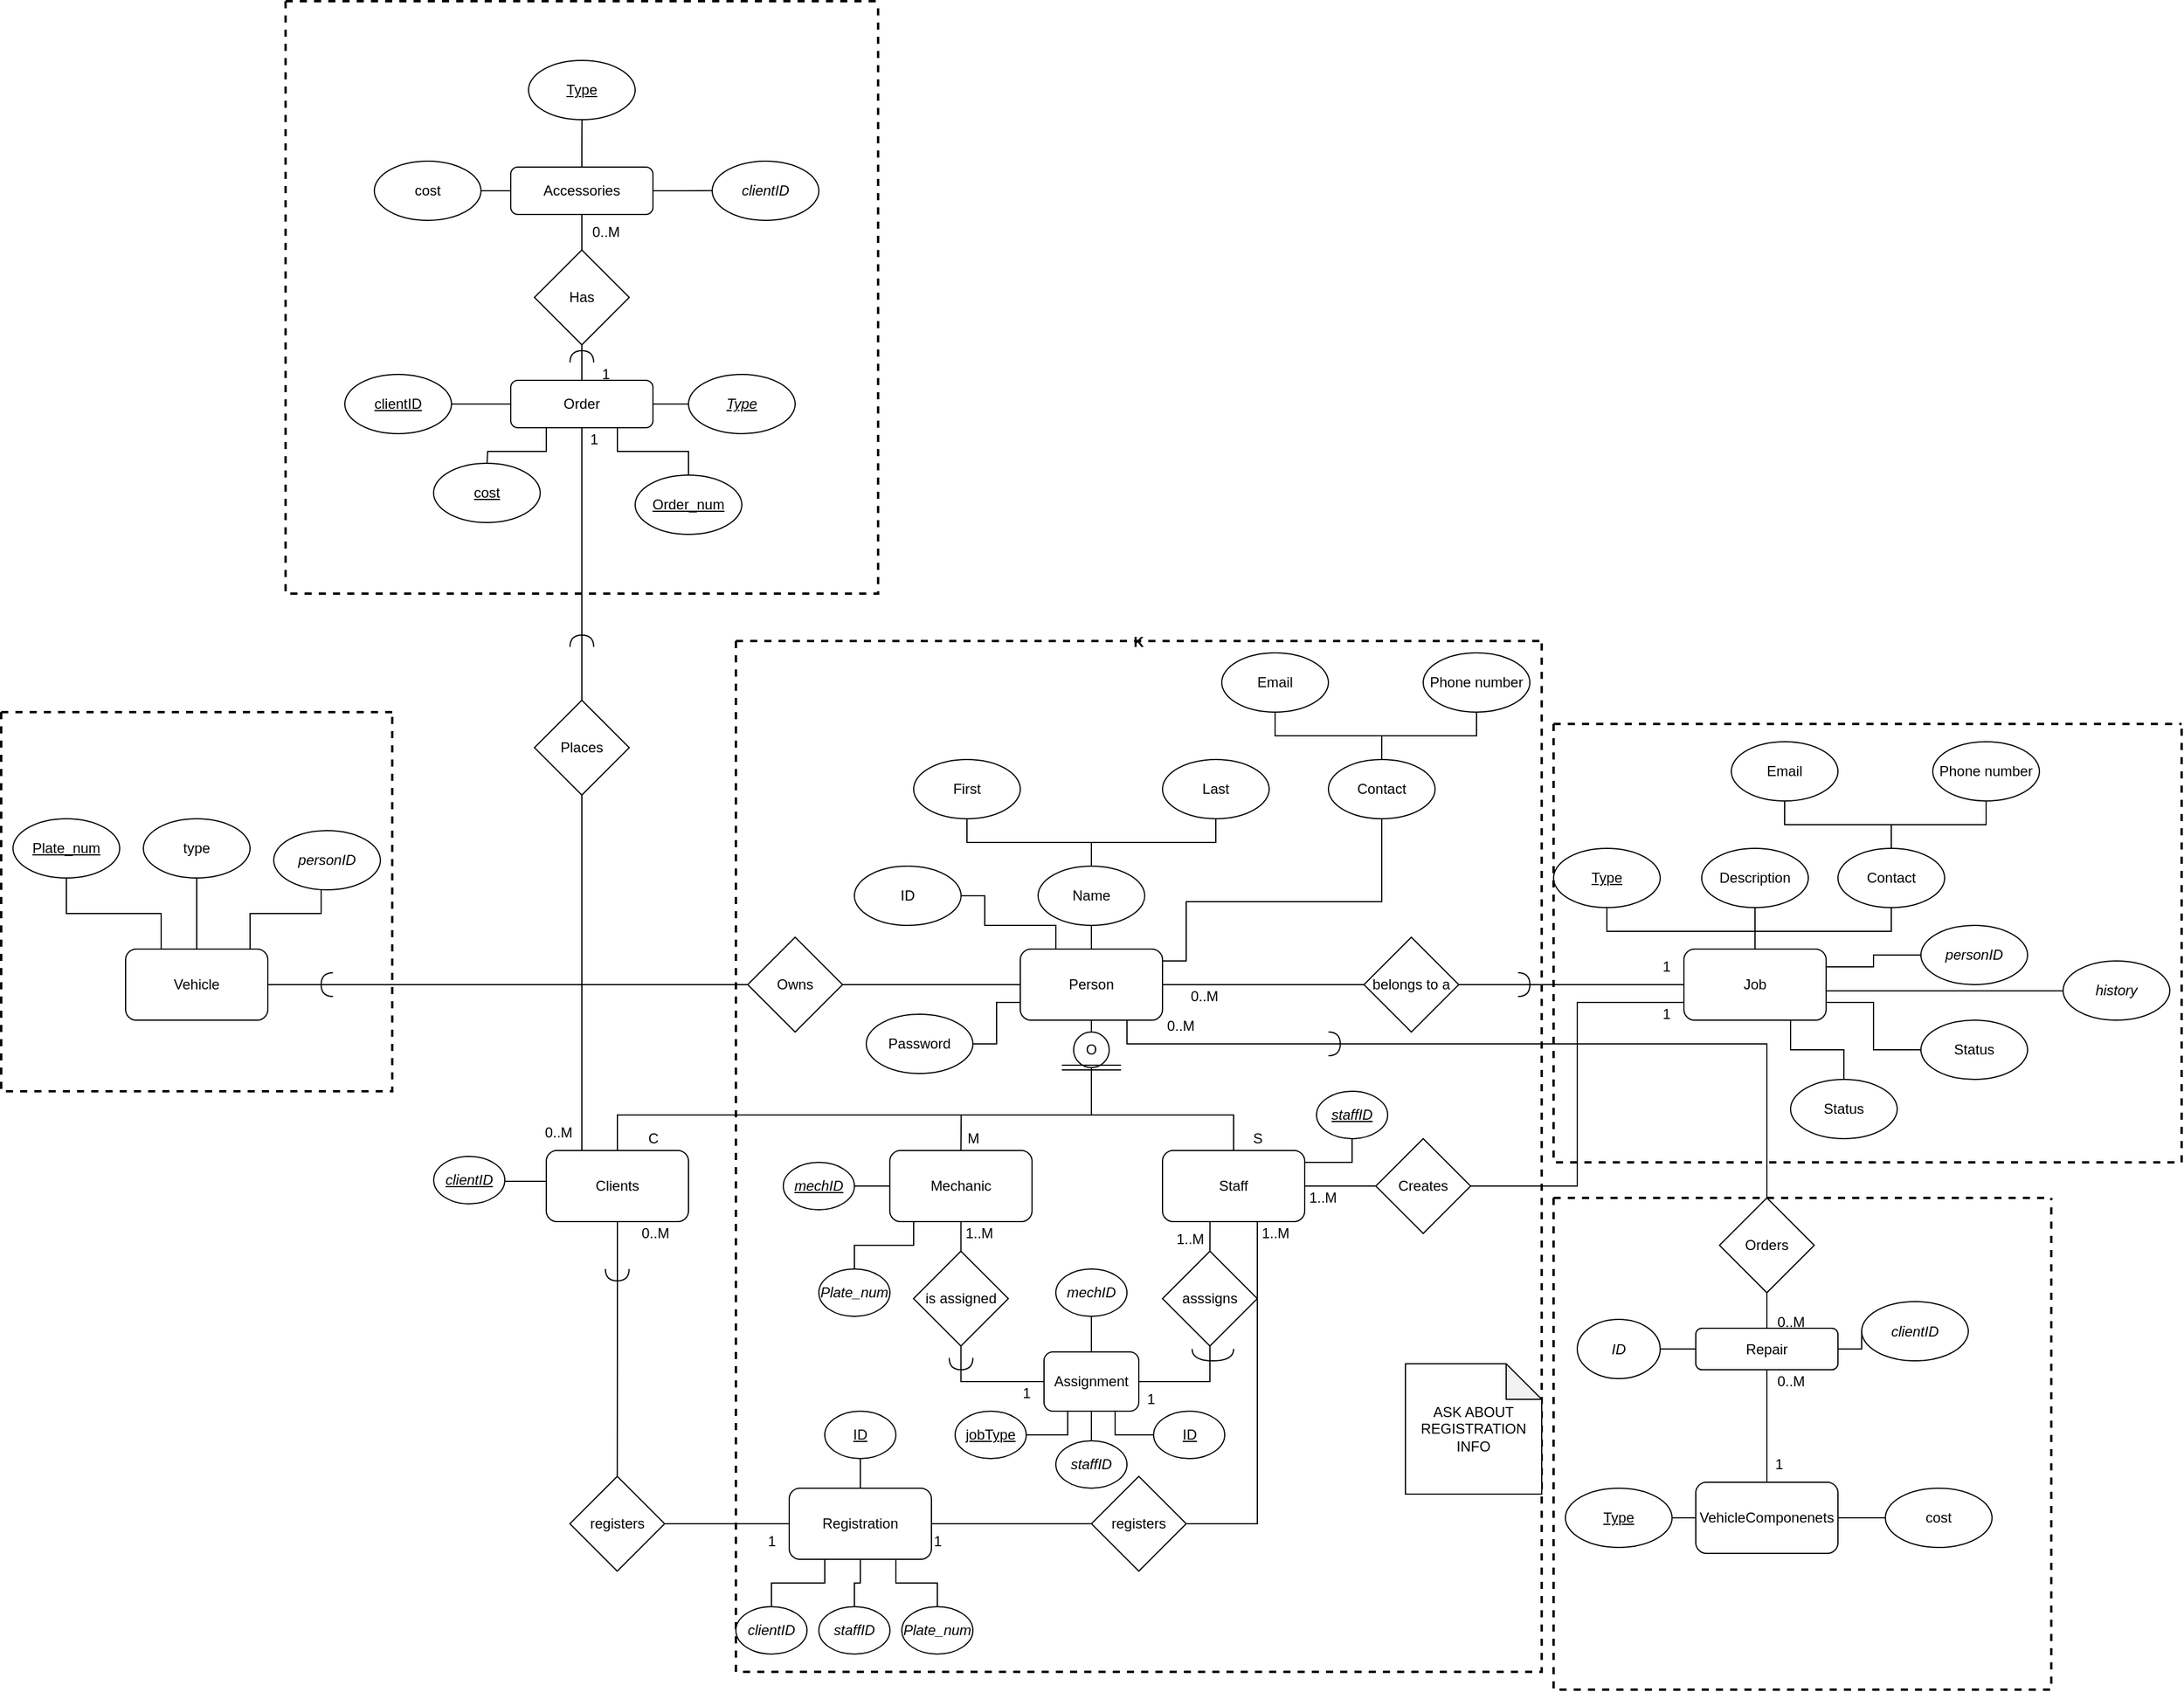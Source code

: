<mxfile version="20.3.0" type="device"><diagram id="F_e96TspQsG-ey3hL_01" name="Page-1"><mxGraphModel dx="1449" dy="1476" grid="1" gridSize="10" guides="1" tooltips="1" connect="1" arrows="1" fold="1" page="1" pageScale="1" pageWidth="850" pageHeight="1100" math="0" shadow="0"><root><mxCell id="0"/><mxCell id="1" parent="0"/><mxCell id="ZbscEv4hop2u1L3HmbiZ-3" style="edgeStyle=orthogonalEdgeStyle;rounded=0;orthogonalLoop=1;jettySize=auto;html=1;entryX=0.5;entryY=1;entryDx=0;entryDy=0;endArrow=none;endFill=0;exitX=0.5;exitY=0;exitDx=0;exitDy=0;" parent="1" source="ZbscEv4hop2u1L3HmbiZ-1" edge="1"><mxGeometry relative="1" as="geometry"><mxPoint x="350" y="190" as="sourcePoint"/><mxPoint x="470" y="-140" as="targetPoint"/><Array as="points"><mxPoint x="70"/><mxPoint x="470"/></Array></mxGeometry></mxCell><mxCell id="ZbscEv4hop2u1L3HmbiZ-6" style="edgeStyle=orthogonalEdgeStyle;rounded=0;orthogonalLoop=1;jettySize=auto;html=1;exitX=0.5;exitY=0;exitDx=0;exitDy=0;entryX=0.5;entryY=1;entryDx=0;entryDy=0;endArrow=none;endFill=0;" parent="1" source="ZbscEv4hop2u1L3HmbiZ-2" target="ZbscEv4hop2u1L3HmbiZ-4" edge="1"><mxGeometry relative="1" as="geometry"/></mxCell><mxCell id="ZbscEv4hop2u1L3HmbiZ-7" style="edgeStyle=orthogonalEdgeStyle;rounded=0;orthogonalLoop=1;jettySize=auto;html=1;exitX=0.5;exitY=0;exitDx=0;exitDy=0;endArrow=none;endFill=0;" parent="1" source="ZbscEv4hop2u1L3HmbiZ-2" target="ZbscEv4hop2u1L3HmbiZ-5" edge="1"><mxGeometry relative="1" as="geometry"/></mxCell><mxCell id="ZbscEv4hop2u1L3HmbiZ-2" value="Name" style="ellipse;whiteSpace=wrap;html=1;" parent="1" vertex="1"><mxGeometry x="425" y="-210" width="90" height="50" as="geometry"/></mxCell><mxCell id="ZbscEv4hop2u1L3HmbiZ-4" value="First" style="ellipse;whiteSpace=wrap;html=1;" parent="1" vertex="1"><mxGeometry x="320" y="-300" width="90" height="50" as="geometry"/></mxCell><mxCell id="ZbscEv4hop2u1L3HmbiZ-5" value="Last" style="ellipse;whiteSpace=wrap;html=1;" parent="1" vertex="1"><mxGeometry x="530" y="-300" width="90" height="50" as="geometry"/></mxCell><mxCell id="ZbscEv4hop2u1L3HmbiZ-18" style="edgeStyle=orthogonalEdgeStyle;rounded=0;orthogonalLoop=1;jettySize=auto;html=1;exitX=1;exitY=0.5;exitDx=0;exitDy=0;entryX=0.5;entryY=1;entryDx=0;entryDy=0;endArrow=none;endFill=0;" parent="1" source="ZbscEv4hop2u1L3HmbiZ-14" edge="1"><mxGeometry relative="1" as="geometry"><mxPoint x="715" y="-250" as="targetPoint"/><Array as="points"><mxPoint x="530" y="-130"/><mxPoint x="550" y="-130"/><mxPoint x="550" y="-180"/><mxPoint x="715" y="-180"/></Array></mxGeometry></mxCell><mxCell id="ZbscEv4hop2u1L3HmbiZ-20" style="edgeStyle=orthogonalEdgeStyle;rounded=0;orthogonalLoop=1;jettySize=auto;html=1;exitX=0.5;exitY=1;exitDx=0;exitDy=0;entryX=0.5;entryY=0;entryDx=0;entryDy=0;endArrow=none;endFill=0;startArrow=none;" parent="1" target="ZbscEv4hop2u1L3HmbiZ-19" edge="1"><mxGeometry relative="1" as="geometry"><mxPoint x="470" y="-10" as="sourcePoint"/><Array as="points"><mxPoint x="470"/><mxPoint x="590"/></Array></mxGeometry></mxCell><mxCell id="ZbscEv4hop2u1L3HmbiZ-24" style="edgeStyle=orthogonalEdgeStyle;rounded=0;orthogonalLoop=1;jettySize=auto;html=1;exitX=0.5;exitY=0;exitDx=0;exitDy=0;entryX=0.5;entryY=1;entryDx=0;entryDy=0;endArrow=none;endFill=0;" parent="1" source="ZbscEv4hop2u1L3HmbiZ-14" target="ZbscEv4hop2u1L3HmbiZ-2" edge="1"><mxGeometry relative="1" as="geometry"/></mxCell><mxCell id="ZbscEv4hop2u1L3HmbiZ-38" style="edgeStyle=orthogonalEdgeStyle;rounded=0;orthogonalLoop=1;jettySize=auto;html=1;exitX=1;exitY=0.5;exitDx=0;exitDy=0;entryX=0;entryY=0.5;entryDx=0;entryDy=0;endArrow=none;endFill=0;" parent="1" source="ZbscEv4hop2u1L3HmbiZ-14" target="ZbscEv4hop2u1L3HmbiZ-27" edge="1"><mxGeometry relative="1" as="geometry"><Array as="points"><mxPoint x="970" y="-110"/></Array></mxGeometry></mxCell><mxCell id="ZbscEv4hop2u1L3HmbiZ-47" style="edgeStyle=orthogonalEdgeStyle;rounded=0;orthogonalLoop=1;jettySize=auto;html=1;exitX=0;exitY=0.75;exitDx=0;exitDy=0;entryX=1;entryY=0.5;entryDx=0;entryDy=0;endArrow=none;endFill=0;" parent="1" source="ZbscEv4hop2u1L3HmbiZ-14" target="ZbscEv4hop2u1L3HmbiZ-10" edge="1"><mxGeometry relative="1" as="geometry"/></mxCell><mxCell id="ZbscEv4hop2u1L3HmbiZ-49" style="edgeStyle=orthogonalEdgeStyle;rounded=0;orthogonalLoop=1;jettySize=auto;html=1;exitX=0;exitY=0.5;exitDx=0;exitDy=0;entryX=1;entryY=0.5;entryDx=0;entryDy=0;endArrow=none;endFill=0;startArrow=none;" parent="1" source="ZbscEv4hop2u1L3HmbiZ-50" target="ZbscEv4hop2u1L3HmbiZ-48" edge="1"><mxGeometry relative="1" as="geometry"/></mxCell><mxCell id="QHJC7_edR95Ay1bDN9dK-2" style="edgeStyle=orthogonalEdgeStyle;rounded=0;orthogonalLoop=1;jettySize=auto;html=1;exitX=0.25;exitY=0;exitDx=0;exitDy=0;entryX=1;entryY=0.5;entryDx=0;entryDy=0;endArrow=none;endFill=0;" edge="1" parent="1" source="ZbscEv4hop2u1L3HmbiZ-14" target="QHJC7_edR95Ay1bDN9dK-1"><mxGeometry relative="1" as="geometry"><Array as="points"><mxPoint x="440" y="-160"/><mxPoint x="380" y="-160"/><mxPoint x="380" y="-185"/></Array></mxGeometry></mxCell><mxCell id="ZbscEv4hop2u1L3HmbiZ-14" value="Person" style="rounded=1;whiteSpace=wrap;html=1;" parent="1" vertex="1"><mxGeometry x="410" y="-140" width="120" height="60" as="geometry"/></mxCell><mxCell id="ZbscEv4hop2u1L3HmbiZ-103" style="edgeStyle=orthogonalEdgeStyle;rounded=0;orthogonalLoop=1;jettySize=auto;html=1;exitX=1;exitY=0.5;exitDx=0;exitDy=0;entryX=0.5;entryY=1;entryDx=0;entryDy=0;endArrow=none;endFill=0;" parent="1" source="ZbscEv4hop2u1L3HmbiZ-19" target="ZbscEv4hop2u1L3HmbiZ-102" edge="1"><mxGeometry relative="1" as="geometry"><Array as="points"><mxPoint x="650" y="40"/><mxPoint x="690" y="40"/></Array></mxGeometry></mxCell><mxCell id="ZbscEv4hop2u1L3HmbiZ-131" style="edgeStyle=orthogonalEdgeStyle;rounded=0;orthogonalLoop=1;jettySize=auto;html=1;exitX=1;exitY=0.5;exitDx=0;exitDy=0;entryX=0;entryY=0.75;entryDx=0;entryDy=0;endArrow=none;endFill=0;startSize=15;endSize=8;startArrow=none;" parent="1" source="ZbscEv4hop2u1L3HmbiZ-148" target="ZbscEv4hop2u1L3HmbiZ-27" edge="1"><mxGeometry relative="1" as="geometry"/></mxCell><mxCell id="ZbscEv4hop2u1L3HmbiZ-161" style="edgeStyle=orthogonalEdgeStyle;rounded=0;orthogonalLoop=1;jettySize=auto;html=1;exitX=0.5;exitY=1;exitDx=0;exitDy=0;entryX=1;entryY=0.5;entryDx=0;entryDy=0;endArrow=none;endFill=0;startSize=15;endSize=8;startArrow=none;" parent="1" source="ZbscEv4hop2u1L3HmbiZ-172" target="ZbscEv4hop2u1L3HmbiZ-160" edge="1"><mxGeometry relative="1" as="geometry"><Array as="points"/></mxGeometry></mxCell><mxCell id="ZbscEv4hop2u1L3HmbiZ-167" style="edgeStyle=orthogonalEdgeStyle;rounded=0;orthogonalLoop=1;jettySize=auto;html=1;exitX=0.5;exitY=1;exitDx=0;exitDy=0;entryX=1;entryY=0.5;entryDx=0;entryDy=0;endArrow=none;endFill=0;startSize=15;endSize=8;" parent="1" source="ZbscEv4hop2u1L3HmbiZ-19" target="ZbscEv4hop2u1L3HmbiZ-98" edge="1"><mxGeometry relative="1" as="geometry"><Array as="points"><mxPoint x="610" y="90"/><mxPoint x="610" y="345"/></Array></mxGeometry></mxCell><mxCell id="ZbscEv4hop2u1L3HmbiZ-19" value="Staff" style="rounded=1;whiteSpace=wrap;html=1;" parent="1" vertex="1"><mxGeometry x="530" y="30" width="120" height="60" as="geometry"/></mxCell><mxCell id="ZbscEv4hop2u1L3HmbiZ-22" value="" style="edgeStyle=orthogonalEdgeStyle;rounded=0;orthogonalLoop=1;jettySize=auto;html=1;exitX=0.5;exitY=1;exitDx=0;exitDy=0;entryX=0.5;entryY=0;entryDx=0;entryDy=0;endArrow=none;endFill=0;" parent="1" source="ZbscEv4hop2u1L3HmbiZ-14" target="ZbscEv4hop2u1L3HmbiZ-21" edge="1"><mxGeometry relative="1" as="geometry"><mxPoint x="470" y="-80" as="sourcePoint"/><mxPoint x="590" as="targetPoint"/><Array as="points"/></mxGeometry></mxCell><mxCell id="ZbscEv4hop2u1L3HmbiZ-29" style="edgeStyle=orthogonalEdgeStyle;rounded=0;orthogonalLoop=1;jettySize=auto;html=1;exitX=0.5;exitY=0;exitDx=0;exitDy=0;entryX=0.5;entryY=1;entryDx=0;entryDy=0;endArrow=none;endFill=0;" parent="1" source="ZbscEv4hop2u1L3HmbiZ-27" target="ZbscEv4hop2u1L3HmbiZ-28" edge="1"><mxGeometry relative="1" as="geometry"><Array as="points"><mxPoint x="1030" y="-155"/><mxPoint x="905" y="-155"/></Array></mxGeometry></mxCell><mxCell id="ZbscEv4hop2u1L3HmbiZ-30" style="edgeStyle=orthogonalEdgeStyle;rounded=0;orthogonalLoop=1;jettySize=auto;html=1;endArrow=none;endFill=0;entryX=0.5;entryY=1;entryDx=0;entryDy=0;" parent="1" target="ZbscEv4hop2u1L3HmbiZ-31" edge="1"><mxGeometry relative="1" as="geometry"><mxPoint x="1140" y="-105" as="targetPoint"/><mxPoint x="1030" y="-155" as="sourcePoint"/><Array as="points"><mxPoint x="1145" y="-155"/></Array></mxGeometry></mxCell><mxCell id="ZbscEv4hop2u1L3HmbiZ-37" style="edgeStyle=orthogonalEdgeStyle;rounded=0;orthogonalLoop=1;jettySize=auto;html=1;exitX=0.5;exitY=0;exitDx=0;exitDy=0;entryX=0.5;entryY=1;entryDx=0;entryDy=0;endArrow=none;endFill=0;" parent="1" source="ZbscEv4hop2u1L3HmbiZ-27" target="ZbscEv4hop2u1L3HmbiZ-36" edge="1"><mxGeometry relative="1" as="geometry"/></mxCell><mxCell id="ZbscEv4hop2u1L3HmbiZ-59" style="edgeStyle=orthogonalEdgeStyle;rounded=0;orthogonalLoop=1;jettySize=auto;html=1;exitX=1;exitY=0.75;exitDx=0;exitDy=0;entryX=0;entryY=0.5;entryDx=0;entryDy=0;endArrow=none;endFill=0;" parent="1" source="ZbscEv4hop2u1L3HmbiZ-27" target="ZbscEv4hop2u1L3HmbiZ-44" edge="1"><mxGeometry relative="1" as="geometry"/></mxCell><mxCell id="ZbscEv4hop2u1L3HmbiZ-61" style="edgeStyle=orthogonalEdgeStyle;rounded=0;orthogonalLoop=1;jettySize=auto;html=1;exitX=1;exitY=0.25;exitDx=0;exitDy=0;entryX=0;entryY=0.5;entryDx=0;entryDy=0;endArrow=none;endFill=0;" parent="1" source="ZbscEv4hop2u1L3HmbiZ-27" target="ZbscEv4hop2u1L3HmbiZ-60" edge="1"><mxGeometry relative="1" as="geometry"/></mxCell><mxCell id="ZbscEv4hop2u1L3HmbiZ-64" style="edgeStyle=orthogonalEdgeStyle;rounded=0;orthogonalLoop=1;jettySize=auto;html=1;exitX=1;exitY=0.5;exitDx=0;exitDy=0;endArrow=none;endFill=0;" parent="1" source="ZbscEv4hop2u1L3HmbiZ-27" edge="1"><mxGeometry relative="1" as="geometry"><mxPoint x="1320" y="-104.793" as="targetPoint"/><Array as="points"><mxPoint x="1090" y="-105"/></Array></mxGeometry></mxCell><mxCell id="ZbscEv4hop2u1L3HmbiZ-186" style="edgeStyle=orthogonalEdgeStyle;rounded=0;orthogonalLoop=1;jettySize=auto;html=1;exitX=0.75;exitY=1;exitDx=0;exitDy=0;entryX=0.5;entryY=0;entryDx=0;entryDy=0;endArrow=none;endFill=0;startSize=15;endSize=8;" parent="1" source="ZbscEv4hop2u1L3HmbiZ-27" target="ZbscEv4hop2u1L3HmbiZ-185" edge="1"><mxGeometry relative="1" as="geometry"/></mxCell><mxCell id="ZbscEv4hop2u1L3HmbiZ-27" value="Job" style="rounded=1;whiteSpace=wrap;html=1;" parent="1" vertex="1"><mxGeometry x="970" y="-140" width="120" height="60" as="geometry"/></mxCell><mxCell id="ZbscEv4hop2u1L3HmbiZ-28" value="&lt;u&gt;Type&lt;/u&gt;" style="ellipse;whiteSpace=wrap;html=1;" parent="1" vertex="1"><mxGeometry x="860" y="-225" width="90" height="50" as="geometry"/></mxCell><mxCell id="ZbscEv4hop2u1L3HmbiZ-34" style="edgeStyle=orthogonalEdgeStyle;rounded=0;orthogonalLoop=1;jettySize=auto;html=1;exitX=0.5;exitY=0;exitDx=0;exitDy=0;entryX=0.5;entryY=1;entryDx=0;entryDy=0;endArrow=none;endFill=0;" parent="1" source="ZbscEv4hop2u1L3HmbiZ-31" target="ZbscEv4hop2u1L3HmbiZ-32" edge="1"><mxGeometry relative="1" as="geometry"/></mxCell><mxCell id="ZbscEv4hop2u1L3HmbiZ-35" style="edgeStyle=orthogonalEdgeStyle;rounded=0;orthogonalLoop=1;jettySize=auto;html=1;exitX=0.5;exitY=0;exitDx=0;exitDy=0;entryX=0.5;entryY=1;entryDx=0;entryDy=0;endArrow=none;endFill=0;" parent="1" source="ZbscEv4hop2u1L3HmbiZ-31" target="ZbscEv4hop2u1L3HmbiZ-33" edge="1"><mxGeometry relative="1" as="geometry"/></mxCell><mxCell id="ZbscEv4hop2u1L3HmbiZ-31" value="Contact" style="ellipse;whiteSpace=wrap;html=1;" parent="1" vertex="1"><mxGeometry x="1100" y="-225" width="90" height="50" as="geometry"/></mxCell><mxCell id="ZbscEv4hop2u1L3HmbiZ-32" value="Email" style="ellipse;whiteSpace=wrap;html=1;" parent="1" vertex="1"><mxGeometry x="1010" y="-315" width="90" height="50" as="geometry"/></mxCell><mxCell id="ZbscEv4hop2u1L3HmbiZ-33" value="Phone number" style="ellipse;whiteSpace=wrap;html=1;" parent="1" vertex="1"><mxGeometry x="1180" y="-315" width="90" height="50" as="geometry"/></mxCell><mxCell id="ZbscEv4hop2u1L3HmbiZ-36" value="Description" style="ellipse;whiteSpace=wrap;html=1;" parent="1" vertex="1"><mxGeometry x="985" y="-225" width="90" height="50" as="geometry"/></mxCell><mxCell id="ZbscEv4hop2u1L3HmbiZ-39" value="belongs to a" style="rhombus;whiteSpace=wrap;html=1;" parent="1" vertex="1"><mxGeometry x="700" y="-150" width="80" height="80" as="geometry"/></mxCell><mxCell id="ZbscEv4hop2u1L3HmbiZ-40" value="" style="shape=requiredInterface;html=1;verticalLabelPosition=bottom;sketch=0;" parent="1" vertex="1"><mxGeometry x="830" y="-120" width="10" height="20" as="geometry"/></mxCell><mxCell id="ZbscEv4hop2u1L3HmbiZ-41" value="0..M" style="text;html=1;align=center;verticalAlign=middle;resizable=0;points=[];autosize=1;strokeColor=none;fillColor=none;" parent="1" vertex="1"><mxGeometry x="540" y="-115" width="50" height="30" as="geometry"/></mxCell><mxCell id="ZbscEv4hop2u1L3HmbiZ-44" value="Status" style="ellipse;whiteSpace=wrap;html=1;" parent="1" vertex="1"><mxGeometry x="1170" y="-80" width="90" height="50" as="geometry"/></mxCell><mxCell id="ZbscEv4hop2u1L3HmbiZ-54" style="edgeStyle=orthogonalEdgeStyle;rounded=0;orthogonalLoop=1;jettySize=auto;html=1;exitX=0.5;exitY=0;exitDx=0;exitDy=0;entryX=0.5;entryY=1;entryDx=0;entryDy=0;endArrow=none;endFill=0;" parent="1" source="ZbscEv4hop2u1L3HmbiZ-48" target="ZbscEv4hop2u1L3HmbiZ-53" edge="1"><mxGeometry relative="1" as="geometry"/></mxCell><mxCell id="ZbscEv4hop2u1L3HmbiZ-55" style="edgeStyle=orthogonalEdgeStyle;rounded=0;orthogonalLoop=1;jettySize=auto;html=1;exitX=0.75;exitY=0;exitDx=0;exitDy=0;endArrow=none;endFill=0;" parent="1" source="ZbscEv4hop2u1L3HmbiZ-48" edge="1"><mxGeometry relative="1" as="geometry"><mxPoint x="-180" y="-200" as="targetPoint"/><Array as="points"><mxPoint x="-240" y="-140"/><mxPoint x="-240" y="-170"/><mxPoint x="-180" y="-170"/></Array></mxGeometry></mxCell><mxCell id="ZbscEv4hop2u1L3HmbiZ-57" style="edgeStyle=orthogonalEdgeStyle;rounded=0;orthogonalLoop=1;jettySize=auto;html=1;exitX=0.25;exitY=0;exitDx=0;exitDy=0;endArrow=none;endFill=0;entryX=0.5;entryY=1;entryDx=0;entryDy=0;" parent="1" source="ZbscEv4hop2u1L3HmbiZ-48" target="ZbscEv4hop2u1L3HmbiZ-58" edge="1"><mxGeometry relative="1" as="geometry"><mxPoint x="-420" y="-190" as="targetPoint"/></mxGeometry></mxCell><mxCell id="ZbscEv4hop2u1L3HmbiZ-48" value="Vehicle" style="rounded=1;whiteSpace=wrap;html=1;" parent="1" vertex="1"><mxGeometry x="-345" y="-140" width="120" height="60" as="geometry"/></mxCell><mxCell id="ZbscEv4hop2u1L3HmbiZ-50" value="Owns" style="rhombus;whiteSpace=wrap;html=1;" parent="1" vertex="1"><mxGeometry x="180" y="-150" width="80" height="80" as="geometry"/></mxCell><mxCell id="ZbscEv4hop2u1L3HmbiZ-51" value="" style="edgeStyle=orthogonalEdgeStyle;rounded=0;orthogonalLoop=1;jettySize=auto;html=1;exitX=0;exitY=0.5;exitDx=0;exitDy=0;entryX=1;entryY=0.5;entryDx=0;entryDy=0;endArrow=none;endFill=0;" parent="1" source="ZbscEv4hop2u1L3HmbiZ-14" target="ZbscEv4hop2u1L3HmbiZ-50" edge="1"><mxGeometry relative="1" as="geometry"><mxPoint x="410" y="-110" as="sourcePoint"/><mxPoint x="80" y="-110" as="targetPoint"/></mxGeometry></mxCell><mxCell id="ZbscEv4hop2u1L3HmbiZ-52" value="" style="shape=requiredInterface;html=1;verticalLabelPosition=bottom;sketch=0;rotation=-180;" parent="1" vertex="1"><mxGeometry x="-180" y="-120" width="10" height="20" as="geometry"/></mxCell><mxCell id="ZbscEv4hop2u1L3HmbiZ-53" value="type" style="ellipse;whiteSpace=wrap;html=1;" parent="1" vertex="1"><mxGeometry x="-330" y="-250" width="90" height="50" as="geometry"/></mxCell><mxCell id="ZbscEv4hop2u1L3HmbiZ-56" value="&lt;i&gt;personID&lt;/i&gt;" style="ellipse;whiteSpace=wrap;html=1;" parent="1" vertex="1"><mxGeometry x="-220" y="-240" width="90" height="50" as="geometry"/></mxCell><mxCell id="ZbscEv4hop2u1L3HmbiZ-58" value="&lt;u&gt;Plate_num&lt;/u&gt;" style="ellipse;whiteSpace=wrap;html=1;" parent="1" vertex="1"><mxGeometry x="-440" y="-250" width="90" height="50" as="geometry"/></mxCell><mxCell id="ZbscEv4hop2u1L3HmbiZ-60" value="&lt;i&gt;personID&lt;/i&gt;" style="ellipse;whiteSpace=wrap;html=1;" parent="1" vertex="1"><mxGeometry x="1170" y="-160" width="90" height="50" as="geometry"/></mxCell><mxCell id="ZbscEv4hop2u1L3HmbiZ-65" value="&lt;i&gt;history&lt;/i&gt;" style="ellipse;whiteSpace=wrap;html=1;" parent="1" vertex="1"><mxGeometry x="1290" y="-130" width="90" height="50" as="geometry"/></mxCell><mxCell id="ZbscEv4hop2u1L3HmbiZ-80" value="" style="shape=requiredInterface;html=1;verticalLabelPosition=bottom;sketch=0;" parent="1" vertex="1"><mxGeometry x="670" y="-70" width="10" height="20" as="geometry"/></mxCell><mxCell id="ZbscEv4hop2u1L3HmbiZ-81" value="0..M" style="text;html=1;align=center;verticalAlign=middle;resizable=0;points=[];autosize=1;strokeColor=none;fillColor=none;" parent="1" vertex="1"><mxGeometry x="520" y="-90" width="50" height="30" as="geometry"/></mxCell><mxCell id="ZbscEv4hop2u1L3HmbiZ-102" value="&lt;u&gt;&lt;i&gt;staffID&lt;/i&gt;&lt;/u&gt;" style="ellipse;whiteSpace=wrap;html=1;" parent="1" vertex="1"><mxGeometry x="660" y="-20" width="60" height="40" as="geometry"/></mxCell><mxCell id="ZbscEv4hop2u1L3HmbiZ-105" style="edgeStyle=orthogonalEdgeStyle;rounded=0;orthogonalLoop=1;jettySize=auto;html=1;exitX=0.5;exitY=0;exitDx=0;exitDy=0;entryX=0.5;entryY=1;entryDx=0;entryDy=0;endArrow=none;endFill=0;" parent="1" source="ZbscEv4hop2u1L3HmbiZ-109" target="ZbscEv4hop2u1L3HmbiZ-107" edge="1"><mxGeometry relative="1" as="geometry"/></mxCell><mxCell id="ZbscEv4hop2u1L3HmbiZ-106" style="edgeStyle=orthogonalEdgeStyle;rounded=0;orthogonalLoop=1;jettySize=auto;html=1;exitX=0.5;exitY=0;exitDx=0;exitDy=0;entryX=0.5;entryY=1;entryDx=0;entryDy=0;endArrow=none;endFill=0;" parent="1" source="ZbscEv4hop2u1L3HmbiZ-109" target="ZbscEv4hop2u1L3HmbiZ-108" edge="1"><mxGeometry relative="1" as="geometry"/></mxCell><mxCell id="ZbscEv4hop2u1L3HmbiZ-107" value="Email" style="ellipse;whiteSpace=wrap;html=1;" parent="1" vertex="1"><mxGeometry x="580" y="-390" width="90" height="50" as="geometry"/></mxCell><mxCell id="ZbscEv4hop2u1L3HmbiZ-108" value="Phone number" style="ellipse;whiteSpace=wrap;html=1;" parent="1" vertex="1"><mxGeometry x="750" y="-390" width="90" height="50" as="geometry"/></mxCell><mxCell id="ZbscEv4hop2u1L3HmbiZ-109" value="Contact" style="ellipse;whiteSpace=wrap;html=1;" parent="1" vertex="1"><mxGeometry x="670" y="-300" width="90" height="50" as="geometry"/></mxCell><mxCell id="ZbscEv4hop2u1L3HmbiZ-121" value="K" style="swimlane;startSize=0;dashed=1;strokeWidth=2;" parent="1" vertex="1"><mxGeometry x="170" y="-400" width="680" height="870" as="geometry"/></mxCell><mxCell id="ZbscEv4hop2u1L3HmbiZ-10" value="Password" style="ellipse;whiteSpace=wrap;html=1;" parent="ZbscEv4hop2u1L3HmbiZ-121" vertex="1"><mxGeometry x="110" y="315" width="90" height="50" as="geometry"/></mxCell><mxCell id="ZbscEv4hop2u1L3HmbiZ-21" value="O" style="ellipse;whiteSpace=wrap;html=1;aspect=fixed;" parent="ZbscEv4hop2u1L3HmbiZ-121" vertex="1"><mxGeometry x="285" y="330" width="30" height="30" as="geometry"/></mxCell><mxCell id="ZbscEv4hop2u1L3HmbiZ-23" value="" style="shape=link;html=1;rounded=0;endArrow=none;endFill=0;" parent="ZbscEv4hop2u1L3HmbiZ-121" edge="1"><mxGeometry width="100" relative="1" as="geometry"><mxPoint x="275" y="360" as="sourcePoint"/><mxPoint x="325" y="360" as="targetPoint"/></mxGeometry></mxCell><mxCell id="ZbscEv4hop2u1L3HmbiZ-133" value="1..M" style="text;html=1;align=center;verticalAlign=middle;resizable=0;points=[];autosize=1;strokeColor=none;fillColor=none;" parent="ZbscEv4hop2u1L3HmbiZ-121" vertex="1"><mxGeometry x="470" y="455" width="50" height="30" as="geometry"/></mxCell><mxCell id="ZbscEv4hop2u1L3HmbiZ-129" style="edgeStyle=orthogonalEdgeStyle;rounded=0;orthogonalLoop=1;jettySize=auto;html=1;exitX=0.75;exitY=1;exitDx=0;exitDy=0;entryX=0.5;entryY=0;entryDx=0;entryDy=0;endArrow=none;endFill=0;startSize=15;endSize=8;" parent="ZbscEv4hop2u1L3HmbiZ-121" source="ZbscEv4hop2u1L3HmbiZ-90" target="ZbscEv4hop2u1L3HmbiZ-128" edge="1"><mxGeometry relative="1" as="geometry"/></mxCell><mxCell id="ZbscEv4hop2u1L3HmbiZ-168" style="edgeStyle=orthogonalEdgeStyle;rounded=0;orthogonalLoop=1;jettySize=auto;html=1;exitX=1;exitY=0.5;exitDx=0;exitDy=0;entryX=0;entryY=0.5;entryDx=0;entryDy=0;endArrow=none;endFill=0;startSize=15;endSize=8;" parent="ZbscEv4hop2u1L3HmbiZ-121" source="ZbscEv4hop2u1L3HmbiZ-90" target="ZbscEv4hop2u1L3HmbiZ-98" edge="1"><mxGeometry relative="1" as="geometry"/></mxCell><mxCell id="QHJC7_edR95Ay1bDN9dK-6" value="" style="edgeStyle=orthogonalEdgeStyle;rounded=0;orthogonalLoop=1;jettySize=auto;html=1;endArrow=none;endFill=0;" edge="1" parent="ZbscEv4hop2u1L3HmbiZ-121" source="ZbscEv4hop2u1L3HmbiZ-90" target="QHJC7_edR95Ay1bDN9dK-5"><mxGeometry relative="1" as="geometry"/></mxCell><mxCell id="ZbscEv4hop2u1L3HmbiZ-90" value="Registration" style="rounded=1;whiteSpace=wrap;html=1;" parent="ZbscEv4hop2u1L3HmbiZ-121" vertex="1"><mxGeometry x="45" y="715" width="120" height="60" as="geometry"/></mxCell><mxCell id="ZbscEv4hop2u1L3HmbiZ-110" value="&lt;i&gt;clientID&lt;/i&gt;" style="ellipse;whiteSpace=wrap;html=1;" parent="ZbscEv4hop2u1L3HmbiZ-121" vertex="1"><mxGeometry y="815" width="60" height="40" as="geometry"/></mxCell><mxCell id="ZbscEv4hop2u1L3HmbiZ-112" style="edgeStyle=orthogonalEdgeStyle;rounded=0;orthogonalLoop=1;jettySize=auto;html=1;exitX=0.25;exitY=1;exitDx=0;exitDy=0;entryX=0.5;entryY=0;entryDx=0;entryDy=0;endArrow=none;endFill=0;" parent="ZbscEv4hop2u1L3HmbiZ-121" source="ZbscEv4hop2u1L3HmbiZ-90" target="ZbscEv4hop2u1L3HmbiZ-110" edge="1"><mxGeometry relative="1" as="geometry"/></mxCell><mxCell id="ZbscEv4hop2u1L3HmbiZ-111" value="&lt;i&gt;staffID&lt;/i&gt;" style="ellipse;whiteSpace=wrap;html=1;" parent="ZbscEv4hop2u1L3HmbiZ-121" vertex="1"><mxGeometry x="70" y="815" width="60" height="40" as="geometry"/></mxCell><mxCell id="ZbscEv4hop2u1L3HmbiZ-113" style="edgeStyle=orthogonalEdgeStyle;rounded=0;orthogonalLoop=1;jettySize=auto;html=1;exitX=0.5;exitY=1;exitDx=0;exitDy=0;entryX=0.5;entryY=0;entryDx=0;entryDy=0;endArrow=none;endFill=0;" parent="ZbscEv4hop2u1L3HmbiZ-121" source="ZbscEv4hop2u1L3HmbiZ-90" target="ZbscEv4hop2u1L3HmbiZ-111" edge="1"><mxGeometry relative="1" as="geometry"/></mxCell><mxCell id="ZbscEv4hop2u1L3HmbiZ-117" value="1" style="text;html=1;align=center;verticalAlign=middle;resizable=0;points=[];autosize=1;strokeColor=none;fillColor=none;" parent="ZbscEv4hop2u1L3HmbiZ-121" vertex="1"><mxGeometry x="155" y="745" width="30" height="30" as="geometry"/></mxCell><mxCell id="ZbscEv4hop2u1L3HmbiZ-128" value="&lt;i&gt;Plate_num&lt;/i&gt;" style="ellipse;whiteSpace=wrap;html=1;" parent="ZbscEv4hop2u1L3HmbiZ-121" vertex="1"><mxGeometry x="140" y="815" width="60" height="40" as="geometry"/></mxCell><mxCell id="ZbscEv4hop2u1L3HmbiZ-153" style="edgeStyle=orthogonalEdgeStyle;rounded=0;orthogonalLoop=1;jettySize=auto;html=1;exitX=0;exitY=0.5;exitDx=0;exitDy=0;entryX=1;entryY=0.5;entryDx=0;entryDy=0;endArrow=none;endFill=0;startSize=15;endSize=8;" parent="ZbscEv4hop2u1L3HmbiZ-121" source="ZbscEv4hop2u1L3HmbiZ-151" target="ZbscEv4hop2u1L3HmbiZ-152" edge="1"><mxGeometry relative="1" as="geometry"/></mxCell><mxCell id="ZbscEv4hop2u1L3HmbiZ-155" style="edgeStyle=orthogonalEdgeStyle;rounded=0;orthogonalLoop=1;jettySize=auto;html=1;exitX=0.5;exitY=1;exitDx=0;exitDy=0;entryX=0.5;entryY=0;entryDx=0;entryDy=0;endArrow=none;endFill=0;startSize=15;endSize=8;" parent="ZbscEv4hop2u1L3HmbiZ-121" source="ZbscEv4hop2u1L3HmbiZ-151" target="ZbscEv4hop2u1L3HmbiZ-154" edge="1"><mxGeometry relative="1" as="geometry"><Array as="points"><mxPoint x="150" y="490"/><mxPoint x="150" y="510"/><mxPoint x="100" y="510"/></Array></mxGeometry></mxCell><mxCell id="ZbscEv4hop2u1L3HmbiZ-171" style="edgeStyle=orthogonalEdgeStyle;rounded=0;orthogonalLoop=1;jettySize=auto;html=1;exitX=0.5;exitY=1;exitDx=0;exitDy=0;entryX=0;entryY=0.5;entryDx=0;entryDy=0;endArrow=none;endFill=0;startSize=15;endSize=8;" parent="ZbscEv4hop2u1L3HmbiZ-121" source="ZbscEv4hop2u1L3HmbiZ-151" target="ZbscEv4hop2u1L3HmbiZ-160" edge="1"><mxGeometry relative="1" as="geometry"/></mxCell><mxCell id="ZbscEv4hop2u1L3HmbiZ-151" value="Mechanic" style="rounded=1;whiteSpace=wrap;html=1;" parent="ZbscEv4hop2u1L3HmbiZ-121" vertex="1"><mxGeometry x="129.88" y="430" width="120" height="60" as="geometry"/></mxCell><mxCell id="ZbscEv4hop2u1L3HmbiZ-98" value="registers" style="rhombus;whiteSpace=wrap;html=1;" parent="ZbscEv4hop2u1L3HmbiZ-121" vertex="1"><mxGeometry x="300" y="705" width="80" height="80" as="geometry"/></mxCell><mxCell id="ZbscEv4hop2u1L3HmbiZ-152" value="&lt;u&gt;&lt;i&gt;mechID&lt;/i&gt;&lt;/u&gt;" style="ellipse;whiteSpace=wrap;html=1;" parent="ZbscEv4hop2u1L3HmbiZ-121" vertex="1"><mxGeometry x="40" y="440" width="60" height="40" as="geometry"/></mxCell><mxCell id="ZbscEv4hop2u1L3HmbiZ-154" value="&lt;i&gt;Plate_num&lt;/i&gt;" style="ellipse;whiteSpace=wrap;html=1;" parent="ZbscEv4hop2u1L3HmbiZ-121" vertex="1"><mxGeometry x="70" y="530" width="60" height="40" as="geometry"/></mxCell><mxCell id="ZbscEv4hop2u1L3HmbiZ-119" value="1" style="text;html=1;align=center;verticalAlign=middle;resizable=0;points=[];autosize=1;strokeColor=none;fillColor=none;" parent="ZbscEv4hop2u1L3HmbiZ-121" vertex="1"><mxGeometry x="15" y="745" width="30" height="30" as="geometry"/></mxCell><mxCell id="ZbscEv4hop2u1L3HmbiZ-120" value="ASK ABOUT REGISTRATION INFO" style="shape=note;whiteSpace=wrap;html=1;backgroundOutline=1;darkOpacity=0.05;" parent="ZbscEv4hop2u1L3HmbiZ-121" vertex="1"><mxGeometry x="565" y="610" width="115" height="110" as="geometry"/></mxCell><mxCell id="ZbscEv4hop2u1L3HmbiZ-164" style="edgeStyle=orthogonalEdgeStyle;rounded=0;orthogonalLoop=1;jettySize=auto;html=1;exitX=0.5;exitY=0;exitDx=0;exitDy=0;entryX=0.5;entryY=1;entryDx=0;entryDy=0;endArrow=none;endFill=0;startSize=15;endSize=8;" parent="ZbscEv4hop2u1L3HmbiZ-121" source="ZbscEv4hop2u1L3HmbiZ-160" target="ZbscEv4hop2u1L3HmbiZ-163" edge="1"><mxGeometry relative="1" as="geometry"/></mxCell><mxCell id="ZbscEv4hop2u1L3HmbiZ-166" style="edgeStyle=orthogonalEdgeStyle;rounded=0;orthogonalLoop=1;jettySize=auto;html=1;exitX=0.5;exitY=1;exitDx=0;exitDy=0;entryX=0.5;entryY=0;entryDx=0;entryDy=0;endArrow=none;endFill=0;startSize=15;endSize=8;" parent="ZbscEv4hop2u1L3HmbiZ-121" source="ZbscEv4hop2u1L3HmbiZ-160" target="ZbscEv4hop2u1L3HmbiZ-165" edge="1"><mxGeometry relative="1" as="geometry"/></mxCell><mxCell id="ZbscEv4hop2u1L3HmbiZ-170" style="edgeStyle=orthogonalEdgeStyle;rounded=0;orthogonalLoop=1;jettySize=auto;html=1;exitX=0.25;exitY=1;exitDx=0;exitDy=0;endArrow=none;endFill=0;startSize=15;endSize=8;" parent="ZbscEv4hop2u1L3HmbiZ-121" source="ZbscEv4hop2u1L3HmbiZ-160" target="ZbscEv4hop2u1L3HmbiZ-169" edge="1"><mxGeometry relative="1" as="geometry"/></mxCell><mxCell id="QHJC7_edR95Ay1bDN9dK-4" style="edgeStyle=orthogonalEdgeStyle;rounded=0;orthogonalLoop=1;jettySize=auto;html=1;exitX=0.75;exitY=1;exitDx=0;exitDy=0;entryX=0;entryY=0.5;entryDx=0;entryDy=0;endArrow=none;endFill=0;" edge="1" parent="ZbscEv4hop2u1L3HmbiZ-121" source="ZbscEv4hop2u1L3HmbiZ-160" target="QHJC7_edR95Ay1bDN9dK-3"><mxGeometry relative="1" as="geometry"><Array as="points"><mxPoint x="320" y="670"/></Array></mxGeometry></mxCell><mxCell id="ZbscEv4hop2u1L3HmbiZ-160" value="Assignment" style="rounded=1;whiteSpace=wrap;html=1;" parent="ZbscEv4hop2u1L3HmbiZ-121" vertex="1"><mxGeometry x="260" y="600" width="80" height="50" as="geometry"/></mxCell><mxCell id="ZbscEv4hop2u1L3HmbiZ-116" value="1..M" style="text;html=1;align=center;verticalAlign=middle;resizable=0;points=[];autosize=1;strokeColor=none;fillColor=none;" parent="ZbscEv4hop2u1L3HmbiZ-121" vertex="1"><mxGeometry x="430" y="485" width="50" height="30" as="geometry"/></mxCell><mxCell id="ZbscEv4hop2u1L3HmbiZ-163" value="&lt;i&gt;mechID&lt;/i&gt;" style="ellipse;whiteSpace=wrap;html=1;" parent="ZbscEv4hop2u1L3HmbiZ-121" vertex="1"><mxGeometry x="270" y="530" width="60" height="40" as="geometry"/></mxCell><mxCell id="ZbscEv4hop2u1L3HmbiZ-165" value="&lt;i&gt;staffID&lt;/i&gt;" style="ellipse;whiteSpace=wrap;html=1;" parent="ZbscEv4hop2u1L3HmbiZ-121" vertex="1"><mxGeometry x="270" y="675" width="60" height="40" as="geometry"/></mxCell><mxCell id="ZbscEv4hop2u1L3HmbiZ-169" value="&lt;u&gt;jobType&lt;/u&gt;" style="ellipse;whiteSpace=wrap;html=1;" parent="ZbscEv4hop2u1L3HmbiZ-121" vertex="1"><mxGeometry x="185" y="650" width="60" height="40" as="geometry"/></mxCell><mxCell id="ZbscEv4hop2u1L3HmbiZ-175" value="is assigned" style="rhombus;whiteSpace=wrap;html=1;" parent="ZbscEv4hop2u1L3HmbiZ-121" vertex="1"><mxGeometry x="149.88" y="515" width="80" height="80" as="geometry"/></mxCell><mxCell id="ZbscEv4hop2u1L3HmbiZ-178" value="1" style="text;html=1;align=center;verticalAlign=middle;resizable=0;points=[];autosize=1;strokeColor=none;fillColor=none;" parent="ZbscEv4hop2u1L3HmbiZ-121" vertex="1"><mxGeometry x="230" y="620" width="30" height="30" as="geometry"/></mxCell><mxCell id="ZbscEv4hop2u1L3HmbiZ-179" value="1..M" style="text;html=1;align=center;verticalAlign=middle;resizable=0;points=[];autosize=1;strokeColor=none;fillColor=none;" parent="ZbscEv4hop2u1L3HmbiZ-121" vertex="1"><mxGeometry x="180" y="485" width="50" height="30" as="geometry"/></mxCell><mxCell id="ZbscEv4hop2u1L3HmbiZ-180" value="" style="shape=requiredInterface;html=1;verticalLabelPosition=bottom;sketch=0;rotation=90;" parent="ZbscEv4hop2u1L3HmbiZ-121" vertex="1"><mxGeometry x="185" y="600" width="10" height="20" as="geometry"/></mxCell><mxCell id="ZbscEv4hop2u1L3HmbiZ-184" value="" style="shape=requiredInterface;html=1;verticalLabelPosition=bottom;sketch=0;rotation=90;" parent="ZbscEv4hop2u1L3HmbiZ-121" vertex="1"><mxGeometry x="397.5" y="585" width="10" height="35" as="geometry"/></mxCell><mxCell id="ZbscEv4hop2u1L3HmbiZ-177" value="1..M" style="text;html=1;align=center;verticalAlign=middle;resizable=0;points=[];autosize=1;strokeColor=none;fillColor=none;" parent="ZbscEv4hop2u1L3HmbiZ-121" vertex="1"><mxGeometry x="357.5" y="490" width="50" height="30" as="geometry"/></mxCell><mxCell id="QHJC7_edR95Ay1bDN9dK-1" value="ID" style="ellipse;whiteSpace=wrap;html=1;" vertex="1" parent="ZbscEv4hop2u1L3HmbiZ-121"><mxGeometry x="100" y="190" width="90" height="50" as="geometry"/></mxCell><mxCell id="QHJC7_edR95Ay1bDN9dK-3" value="&lt;u style=&quot;&quot;&gt;ID&lt;/u&gt;" style="ellipse;whiteSpace=wrap;html=1;" vertex="1" parent="ZbscEv4hop2u1L3HmbiZ-121"><mxGeometry x="352.5" y="650" width="60" height="40" as="geometry"/></mxCell><mxCell id="QHJC7_edR95Ay1bDN9dK-5" value="&lt;u&gt;ID&lt;/u&gt;" style="ellipse;whiteSpace=wrap;html=1;" vertex="1" parent="ZbscEv4hop2u1L3HmbiZ-121"><mxGeometry x="75" y="650" width="60" height="40" as="geometry"/></mxCell><mxCell id="ZbscEv4hop2u1L3HmbiZ-114" value="S" style="text;html=1;align=center;verticalAlign=middle;resizable=0;points=[];autosize=1;strokeColor=none;fillColor=none;" parent="1" vertex="1"><mxGeometry x="595" y="5" width="30" height="30" as="geometry"/></mxCell><mxCell id="ZbscEv4hop2u1L3HmbiZ-122" value="" style="swimlane;startSize=0;dashed=1;strokeWidth=2;" parent="1" vertex="1"><mxGeometry x="-450" y="-340" width="330" height="320" as="geometry"/></mxCell><mxCell id="ZbscEv4hop2u1L3HmbiZ-123" value="" style="swimlane;startSize=0;dashed=1;strokeWidth=2;" parent="1" vertex="1"><mxGeometry x="860" y="-330" width="530" height="370" as="geometry"/></mxCell><mxCell id="ZbscEv4hop2u1L3HmbiZ-42" value="1" style="text;html=1;align=center;verticalAlign=middle;resizable=0;points=[];autosize=1;strokeColor=none;fillColor=none;" parent="ZbscEv4hop2u1L3HmbiZ-123" vertex="1"><mxGeometry x="80" y="190" width="30" height="30" as="geometry"/></mxCell><mxCell id="ZbscEv4hop2u1L3HmbiZ-132" value="1" style="text;html=1;align=center;verticalAlign=middle;resizable=0;points=[];autosize=1;strokeColor=none;fillColor=none;" parent="ZbscEv4hop2u1L3HmbiZ-123" vertex="1"><mxGeometry x="80" y="230" width="30" height="30" as="geometry"/></mxCell><mxCell id="ZbscEv4hop2u1L3HmbiZ-185" value="Status" style="ellipse;whiteSpace=wrap;html=1;" parent="ZbscEv4hop2u1L3HmbiZ-123" vertex="1"><mxGeometry x="200" y="300" width="90" height="50" as="geometry"/></mxCell><mxCell id="ZbscEv4hop2u1L3HmbiZ-124" value="" style="swimlane;startSize=0;dashed=1;strokeWidth=2;" parent="1" vertex="1"><mxGeometry x="860" y="70" width="420" height="415" as="geometry"/></mxCell><mxCell id="ZbscEv4hop2u1L3HmbiZ-144" style="edgeStyle=orthogonalEdgeStyle;rounded=0;orthogonalLoop=1;jettySize=auto;html=1;exitX=0;exitY=0.5;exitDx=0;exitDy=0;entryX=1;entryY=0.5;entryDx=0;entryDy=0;endArrow=none;endFill=0;startSize=15;endSize=8;" parent="ZbscEv4hop2u1L3HmbiZ-124" source="ZbscEv4hop2u1L3HmbiZ-66" target="ZbscEv4hop2u1L3HmbiZ-67" edge="1"><mxGeometry relative="1" as="geometry"/></mxCell><mxCell id="ZbscEv4hop2u1L3HmbiZ-66" value="VehicleComponenets" style="rounded=1;whiteSpace=wrap;html=1;" parent="ZbscEv4hop2u1L3HmbiZ-124" vertex="1"><mxGeometry x="120" y="240" width="120" height="60" as="geometry"/></mxCell><mxCell id="ZbscEv4hop2u1L3HmbiZ-67" value="&lt;u&gt;Type&lt;/u&gt;" style="ellipse;whiteSpace=wrap;html=1;" parent="ZbscEv4hop2u1L3HmbiZ-124" vertex="1"><mxGeometry x="10" y="245" width="90" height="50" as="geometry"/></mxCell><mxCell id="ZbscEv4hop2u1L3HmbiZ-70" value="cost" style="ellipse;whiteSpace=wrap;html=1;" parent="ZbscEv4hop2u1L3HmbiZ-124" vertex="1"><mxGeometry x="280" y="245" width="90" height="50" as="geometry"/></mxCell><mxCell id="ZbscEv4hop2u1L3HmbiZ-143" value="" style="edgeStyle=orthogonalEdgeStyle;rounded=0;orthogonalLoop=1;jettySize=auto;html=1;exitX=1;exitY=0.5;exitDx=0;exitDy=0;endArrow=none;endFill=0;" parent="ZbscEv4hop2u1L3HmbiZ-124" source="ZbscEv4hop2u1L3HmbiZ-66" target="ZbscEv4hop2u1L3HmbiZ-70" edge="1"><mxGeometry relative="1" as="geometry"><mxPoint x="335" y="269.862" as="targetPoint"/><mxPoint x="245" y="270" as="sourcePoint"/></mxGeometry></mxCell><mxCell id="ZbscEv4hop2u1L3HmbiZ-83" value="0..M" style="text;html=1;align=center;verticalAlign=middle;resizable=0;points=[];autosize=1;strokeColor=none;fillColor=none;" parent="ZbscEv4hop2u1L3HmbiZ-124" vertex="1"><mxGeometry x="175" y="90" width="50" height="30" as="geometry"/></mxCell><mxCell id="ZbscEv4hop2u1L3HmbiZ-146" value="0..M" style="text;html=1;align=center;verticalAlign=middle;resizable=0;points=[];autosize=1;strokeColor=none;fillColor=none;" parent="ZbscEv4hop2u1L3HmbiZ-124" vertex="1"><mxGeometry x="175" y="140" width="50" height="30" as="geometry"/></mxCell><mxCell id="ZbscEv4hop2u1L3HmbiZ-134" value="Repair" style="rounded=1;whiteSpace=wrap;html=1;" parent="ZbscEv4hop2u1L3HmbiZ-124" vertex="1"><mxGeometry x="120" y="110" width="120" height="35" as="geometry"/></mxCell><mxCell id="ZbscEv4hop2u1L3HmbiZ-145" style="edgeStyle=orthogonalEdgeStyle;rounded=0;orthogonalLoop=1;jettySize=auto;html=1;exitX=0.5;exitY=1;exitDx=0;exitDy=0;entryX=0.5;entryY=0;entryDx=0;entryDy=0;endArrow=none;endFill=0;startSize=15;endSize=8;" parent="ZbscEv4hop2u1L3HmbiZ-124" source="ZbscEv4hop2u1L3HmbiZ-134" target="ZbscEv4hop2u1L3HmbiZ-66" edge="1"><mxGeometry relative="1" as="geometry"/></mxCell><mxCell id="ZbscEv4hop2u1L3HmbiZ-147" value="1" style="text;html=1;align=center;verticalAlign=middle;resizable=0;points=[];autosize=1;strokeColor=none;fillColor=none;" parent="ZbscEv4hop2u1L3HmbiZ-124" vertex="1"><mxGeometry x="175" y="210" width="30" height="30" as="geometry"/></mxCell><mxCell id="QHJC7_edR95Ay1bDN9dK-9" value="" style="edgeStyle=orthogonalEdgeStyle;rounded=0;orthogonalLoop=1;jettySize=auto;html=1;endArrow=none;endFill=0;" edge="1" parent="ZbscEv4hop2u1L3HmbiZ-124" source="QHJC7_edR95Ay1bDN9dK-8" target="ZbscEv4hop2u1L3HmbiZ-134"><mxGeometry relative="1" as="geometry"/></mxCell><mxCell id="QHJC7_edR95Ay1bDN9dK-8" value="&lt;i&gt;ID&lt;/i&gt;" style="ellipse;whiteSpace=wrap;html=1;" vertex="1" parent="ZbscEv4hop2u1L3HmbiZ-124"><mxGeometry x="20" y="102.5" width="70" height="50" as="geometry"/></mxCell><mxCell id="ZbscEv4hop2u1L3HmbiZ-139" style="edgeStyle=orthogonalEdgeStyle;rounded=0;orthogonalLoop=1;jettySize=auto;html=1;exitX=1;exitY=0.5;exitDx=0;exitDy=0;entryX=0;entryY=0.5;entryDx=0;entryDy=0;endArrow=none;endFill=0;startSize=15;endSize=8;" parent="1" source="ZbscEv4hop2u1L3HmbiZ-134" target="ZbscEv4hop2u1L3HmbiZ-137" edge="1"><mxGeometry relative="1" as="geometry"/></mxCell><mxCell id="ZbscEv4hop2u1L3HmbiZ-137" value="&lt;i&gt;clientID&lt;/i&gt;" style="ellipse;whiteSpace=wrap;html=1;" parent="1" vertex="1"><mxGeometry x="1120" y="157.5" width="90" height="50" as="geometry"/></mxCell><mxCell id="ZbscEv4hop2u1L3HmbiZ-142" style="edgeStyle=orthogonalEdgeStyle;rounded=0;orthogonalLoop=1;jettySize=auto;html=1;exitX=0.5;exitY=1;exitDx=0;exitDy=0;entryX=0.5;entryY=0;entryDx=0;entryDy=0;endArrow=none;endFill=0;startSize=15;endSize=8;" parent="1" source="ZbscEv4hop2u1L3HmbiZ-140" target="ZbscEv4hop2u1L3HmbiZ-134" edge="1"><mxGeometry relative="1" as="geometry"/></mxCell><mxCell id="ZbscEv4hop2u1L3HmbiZ-140" value="Orders" style="rhombus;whiteSpace=wrap;html=1;" parent="1" vertex="1"><mxGeometry x="1000" y="70" width="80" height="80" as="geometry"/></mxCell><mxCell id="ZbscEv4hop2u1L3HmbiZ-141" value="" style="edgeStyle=orthogonalEdgeStyle;rounded=0;orthogonalLoop=1;jettySize=auto;html=1;exitX=0.75;exitY=1;exitDx=0;exitDy=0;endArrow=none;endFill=0;startSize=15;endSize=8;entryX=0.5;entryY=0;entryDx=0;entryDy=0;" parent="1" source="ZbscEv4hop2u1L3HmbiZ-14" target="ZbscEv4hop2u1L3HmbiZ-140" edge="1"><mxGeometry relative="1" as="geometry"><mxPoint x="1045" y="165.0" as="targetPoint"/><mxPoint x="500" y="-80" as="sourcePoint"/><Array as="points"><mxPoint x="500" y="-60"/><mxPoint x="1040" y="-60"/></Array></mxGeometry></mxCell><mxCell id="ZbscEv4hop2u1L3HmbiZ-148" value="Creates" style="rhombus;whiteSpace=wrap;html=1;" parent="1" vertex="1"><mxGeometry x="710" y="20" width="80" height="80" as="geometry"/></mxCell><mxCell id="ZbscEv4hop2u1L3HmbiZ-150" value="" style="edgeStyle=orthogonalEdgeStyle;rounded=0;orthogonalLoop=1;jettySize=auto;html=1;exitX=1;exitY=0.5;exitDx=0;exitDy=0;entryX=0;entryY=0.5;entryDx=0;entryDy=0;endArrow=none;endFill=0;startSize=15;endSize=8;" parent="1" source="ZbscEv4hop2u1L3HmbiZ-19" target="ZbscEv4hop2u1L3HmbiZ-148" edge="1"><mxGeometry relative="1" as="geometry"><mxPoint x="650" y="60" as="sourcePoint"/><mxPoint x="970" y="-95" as="targetPoint"/><Array as="points"/></mxGeometry></mxCell><mxCell id="ZbscEv4hop2u1L3HmbiZ-158" style="edgeStyle=orthogonalEdgeStyle;rounded=0;orthogonalLoop=1;jettySize=auto;html=1;exitX=0.5;exitY=1;exitDx=0;exitDy=0;entryX=0.5;entryY=0;entryDx=0;entryDy=0;endArrow=none;endFill=0;startSize=15;endSize=8;" parent="1" source="ZbscEv4hop2u1L3HmbiZ-1" target="ZbscEv4hop2u1L3HmbiZ-99" edge="1"><mxGeometry relative="1" as="geometry"/></mxCell><mxCell id="ZbscEv4hop2u1L3HmbiZ-209" style="edgeStyle=orthogonalEdgeStyle;rounded=0;orthogonalLoop=1;jettySize=auto;html=1;exitX=0.25;exitY=0;exitDx=0;exitDy=0;entryX=0.5;entryY=1;entryDx=0;entryDy=0;endArrow=none;endFill=0;startSize=15;endSize=8;" parent="1" source="ZbscEv4hop2u1L3HmbiZ-1" target="ZbscEv4hop2u1L3HmbiZ-206" edge="1"><mxGeometry relative="1" as="geometry"/></mxCell><mxCell id="ZbscEv4hop2u1L3HmbiZ-1" value="Clients" style="rounded=1;whiteSpace=wrap;html=1;" parent="1" vertex="1"><mxGeometry x="10.0" y="30" width="120" height="60" as="geometry"/></mxCell><mxCell id="ZbscEv4hop2u1L3HmbiZ-26" style="edgeStyle=orthogonalEdgeStyle;rounded=0;orthogonalLoop=1;jettySize=auto;html=1;endArrow=none;endFill=0;" parent="1" target="ZbscEv4hop2u1L3HmbiZ-25" edge="1"><mxGeometry relative="1" as="geometry"><mxPoint x="10" y="56" as="sourcePoint"/><mxPoint x="-50" y="10" as="targetPoint"/><Array as="points"><mxPoint x="-50" y="56"/></Array></mxGeometry></mxCell><mxCell id="ZbscEv4hop2u1L3HmbiZ-99" value="registers" style="rhombus;whiteSpace=wrap;html=1;" parent="1" vertex="1"><mxGeometry x="29.88" y="305" width="80" height="80" as="geometry"/></mxCell><mxCell id="ZbscEv4hop2u1L3HmbiZ-100" value="" style="shape=requiredInterface;html=1;verticalLabelPosition=bottom;sketch=0;rotation=90;" parent="1" vertex="1"><mxGeometry x="64.88" y="125" width="10" height="20" as="geometry"/></mxCell><mxCell id="ZbscEv4hop2u1L3HmbiZ-115" value="C" style="text;html=1;align=center;verticalAlign=middle;resizable=0;points=[];autosize=1;strokeColor=none;fillColor=none;" parent="1" vertex="1"><mxGeometry x="84.88" y="5" width="30" height="30" as="geometry"/></mxCell><mxCell id="ZbscEv4hop2u1L3HmbiZ-118" value="&amp;nbsp;0..M" style="text;html=1;align=center;verticalAlign=middle;resizable=0;points=[];autosize=1;strokeColor=none;fillColor=none;" parent="1" vertex="1"><mxGeometry x="74.88" y="85" width="50" height="30" as="geometry"/></mxCell><mxCell id="ZbscEv4hop2u1L3HmbiZ-156" style="edgeStyle=orthogonalEdgeStyle;rounded=0;orthogonalLoop=1;jettySize=auto;html=1;exitX=0.5;exitY=0;exitDx=0;exitDy=0;endArrow=none;endFill=0;startSize=15;endSize=8;" parent="1" source="ZbscEv4hop2u1L3HmbiZ-151" edge="1"><mxGeometry relative="1" as="geometry"><mxPoint x="360.121" as="targetPoint"/></mxGeometry></mxCell><mxCell id="ZbscEv4hop2u1L3HmbiZ-25" value="&lt;u&gt;&lt;i&gt;clientID&lt;/i&gt;&lt;/u&gt;" style="ellipse;whiteSpace=wrap;html=1;" parent="1" vertex="1"><mxGeometry x="-85" y="35" width="60" height="40" as="geometry"/></mxCell><mxCell id="ZbscEv4hop2u1L3HmbiZ-159" style="edgeStyle=orthogonalEdgeStyle;rounded=0;orthogonalLoop=1;jettySize=auto;html=1;exitX=0;exitY=0.5;exitDx=0;exitDy=0;entryX=1;entryY=0.5;entryDx=0;entryDy=0;endArrow=none;endFill=0;startSize=15;endSize=8;" parent="1" source="ZbscEv4hop2u1L3HmbiZ-90" target="ZbscEv4hop2u1L3HmbiZ-99" edge="1"><mxGeometry relative="1" as="geometry"><mxPoint x="180.0" y="345" as="targetPoint"/></mxGeometry></mxCell><mxCell id="ZbscEv4hop2u1L3HmbiZ-162" value="1" style="text;html=1;align=center;verticalAlign=middle;resizable=0;points=[];autosize=1;strokeColor=none;fillColor=none;" parent="1" vertex="1"><mxGeometry x="505" y="225" width="30" height="30" as="geometry"/></mxCell><mxCell id="ZbscEv4hop2u1L3HmbiZ-174" style="edgeStyle=orthogonalEdgeStyle;rounded=0;orthogonalLoop=1;jettySize=auto;html=1;exitX=0.5;exitY=0;exitDx=0;exitDy=0;entryX=0.334;entryY=1;entryDx=0;entryDy=0;entryPerimeter=0;endArrow=none;endFill=0;startSize=15;endSize=8;" parent="1" source="ZbscEv4hop2u1L3HmbiZ-172" target="ZbscEv4hop2u1L3HmbiZ-19" edge="1"><mxGeometry relative="1" as="geometry"/></mxCell><mxCell id="ZbscEv4hop2u1L3HmbiZ-172" value="asssigns" style="rhombus;whiteSpace=wrap;html=1;" parent="1" vertex="1"><mxGeometry x="530" y="115" width="80" height="80" as="geometry"/></mxCell><mxCell id="ZbscEv4hop2u1L3HmbiZ-190" style="edgeStyle=orthogonalEdgeStyle;rounded=0;orthogonalLoop=1;jettySize=auto;html=1;exitX=0;exitY=0.5;exitDx=0;exitDy=0;entryX=1;entryY=0.5;entryDx=0;entryDy=0;endArrow=none;endFill=0;startSize=15;endSize=8;" parent="1" source="ZbscEv4hop2u1L3HmbiZ-187" target="ZbscEv4hop2u1L3HmbiZ-189" edge="1"><mxGeometry relative="1" as="geometry"/></mxCell><mxCell id="ZbscEv4hop2u1L3HmbiZ-191" style="edgeStyle=orthogonalEdgeStyle;rounded=0;orthogonalLoop=1;jettySize=auto;html=1;exitX=1;exitY=0.5;exitDx=0;exitDy=0;endArrow=none;endFill=0;startSize=15;endSize=8;" parent="1" source="ZbscEv4hop2u1L3HmbiZ-187" edge="1"><mxGeometry relative="1" as="geometry"><mxPoint x="130" y="-600" as="targetPoint"/></mxGeometry></mxCell><mxCell id="ZbscEv4hop2u1L3HmbiZ-193" style="edgeStyle=orthogonalEdgeStyle;rounded=0;orthogonalLoop=1;jettySize=auto;html=1;exitX=0.25;exitY=1;exitDx=0;exitDy=0;endArrow=none;endFill=0;startSize=15;endSize=8;" parent="1" source="ZbscEv4hop2u1L3HmbiZ-187" edge="1"><mxGeometry relative="1" as="geometry"><mxPoint x="-40" y="-550" as="targetPoint"/></mxGeometry></mxCell><mxCell id="ZbscEv4hop2u1L3HmbiZ-196" style="edgeStyle=orthogonalEdgeStyle;rounded=0;orthogonalLoop=1;jettySize=auto;html=1;exitX=0.5;exitY=0;exitDx=0;exitDy=0;entryX=0.5;entryY=1;entryDx=0;entryDy=0;endArrow=none;endFill=0;startSize=15;endSize=8;" parent="1" source="ZbscEv4hop2u1L3HmbiZ-187" target="ZbscEv4hop2u1L3HmbiZ-195" edge="1"><mxGeometry relative="1" as="geometry"/></mxCell><mxCell id="ZbscEv4hop2u1L3HmbiZ-204" style="edgeStyle=orthogonalEdgeStyle;rounded=0;orthogonalLoop=1;jettySize=auto;html=1;exitX=0.75;exitY=1;exitDx=0;exitDy=0;entryX=0.5;entryY=0;entryDx=0;entryDy=0;endArrow=none;endFill=0;startSize=15;endSize=8;" parent="1" source="ZbscEv4hop2u1L3HmbiZ-187" target="ZbscEv4hop2u1L3HmbiZ-203" edge="1"><mxGeometry relative="1" as="geometry"/></mxCell><mxCell id="ZbscEv4hop2u1L3HmbiZ-187" value="Order" style="rounded=1;whiteSpace=wrap;html=1;" parent="1" vertex="1"><mxGeometry x="-20" y="-620" width="120" height="40" as="geometry"/></mxCell><mxCell id="ZbscEv4hop2u1L3HmbiZ-189" value="&lt;u&gt;clientID&lt;/u&gt;" style="ellipse;whiteSpace=wrap;html=1;" parent="1" vertex="1"><mxGeometry x="-160" y="-625" width="90" height="50" as="geometry"/></mxCell><mxCell id="ZbscEv4hop2u1L3HmbiZ-192" value="&lt;i&gt;Type&lt;/i&gt;" style="ellipse;whiteSpace=wrap;html=1;fontStyle=4" parent="1" vertex="1"><mxGeometry x="130" y="-625" width="90" height="50" as="geometry"/></mxCell><mxCell id="ZbscEv4hop2u1L3HmbiZ-194" value="&lt;u&gt;cost&lt;/u&gt;" style="ellipse;whiteSpace=wrap;html=1;" parent="1" vertex="1"><mxGeometry x="-85.12" y="-550" width="90" height="50" as="geometry"/></mxCell><mxCell id="ZbscEv4hop2u1L3HmbiZ-197" style="edgeStyle=orthogonalEdgeStyle;rounded=0;orthogonalLoop=1;jettySize=auto;html=1;exitX=0.5;exitY=0;exitDx=0;exitDy=0;endArrow=none;endFill=0;startSize=15;endSize=8;" parent="1" source="ZbscEv4hop2u1L3HmbiZ-195" edge="1"><mxGeometry relative="1" as="geometry"><mxPoint x="40.138" y="-840" as="targetPoint"/></mxGeometry></mxCell><mxCell id="ZbscEv4hop2u1L3HmbiZ-199" style="edgeStyle=orthogonalEdgeStyle;rounded=0;orthogonalLoop=1;jettySize=auto;html=1;exitX=1;exitY=0.5;exitDx=0;exitDy=0;endArrow=none;endFill=0;startSize=15;endSize=8;" parent="1" source="ZbscEv4hop2u1L3HmbiZ-195" edge="1"><mxGeometry relative="1" as="geometry"><mxPoint x="150.0" y="-780.138" as="targetPoint"/></mxGeometry></mxCell><mxCell id="ZbscEv4hop2u1L3HmbiZ-195" value="Accessories" style="rounded=1;whiteSpace=wrap;html=1;" parent="1" vertex="1"><mxGeometry x="-20" y="-800" width="120" height="40" as="geometry"/></mxCell><mxCell id="ZbscEv4hop2u1L3HmbiZ-198" value="&lt;u style=&quot;&quot;&gt;Type&lt;/u&gt;" style="ellipse;whiteSpace=wrap;html=1;" parent="1" vertex="1"><mxGeometry x="-5" y="-890" width="90" height="50" as="geometry"/></mxCell><mxCell id="ZbscEv4hop2u1L3HmbiZ-200" value="&lt;i style=&quot;&quot;&gt;clientID&lt;/i&gt;" style="ellipse;whiteSpace=wrap;html=1;" parent="1" vertex="1"><mxGeometry x="150" y="-805" width="90" height="50" as="geometry"/></mxCell><mxCell id="ZbscEv4hop2u1L3HmbiZ-201" value="cost" style="ellipse;whiteSpace=wrap;html=1;" parent="1" vertex="1"><mxGeometry x="-135.12" y="-805" width="90" height="50" as="geometry"/></mxCell><mxCell id="ZbscEv4hop2u1L3HmbiZ-202" style="edgeStyle=orthogonalEdgeStyle;rounded=0;orthogonalLoop=1;jettySize=auto;html=1;exitX=0.25;exitY=1;exitDx=0;exitDy=0;endArrow=none;endFill=0;startSize=15;endSize=8;entryX=1;entryY=0.5;entryDx=0;entryDy=0;" parent="1" target="ZbscEv4hop2u1L3HmbiZ-201" edge="1"><mxGeometry relative="1" as="geometry"><mxPoint x="-70.0" y="-750.0" as="targetPoint"/><mxPoint x="-20.0" y="-780.0" as="sourcePoint"/></mxGeometry></mxCell><mxCell id="ZbscEv4hop2u1L3HmbiZ-203" value="&lt;u&gt;Order_num&lt;/u&gt;" style="ellipse;whiteSpace=wrap;html=1;" parent="1" vertex="1"><mxGeometry x="85" y="-540" width="90" height="50" as="geometry"/></mxCell><mxCell id="ZbscEv4hop2u1L3HmbiZ-205" value="" style="swimlane;startSize=0;dashed=1;strokeWidth=2;" parent="1" vertex="1"><mxGeometry x="-210" y="-940" width="500" height="500" as="geometry"/></mxCell><mxCell id="ZbscEv4hop2u1L3HmbiZ-213" value="1" style="text;html=1;align=center;verticalAlign=middle;resizable=0;points=[];autosize=1;strokeColor=none;fillColor=none;" parent="ZbscEv4hop2u1L3HmbiZ-205" vertex="1"><mxGeometry x="255" y="300" width="30" height="30" as="geometry"/></mxCell><mxCell id="ZbscEv4hop2u1L3HmbiZ-214" value="0..M" style="text;html=1;align=center;verticalAlign=middle;resizable=0;points=[];autosize=1;strokeColor=none;fillColor=none;" parent="ZbscEv4hop2u1L3HmbiZ-205" vertex="1"><mxGeometry x="245" y="180" width="50" height="30" as="geometry"/></mxCell><mxCell id="ZbscEv4hop2u1L3HmbiZ-215" value="Has" style="rhombus;whiteSpace=wrap;html=1;" parent="ZbscEv4hop2u1L3HmbiZ-205" vertex="1"><mxGeometry x="210" y="210" width="80" height="80" as="geometry"/></mxCell><mxCell id="ZbscEv4hop2u1L3HmbiZ-217" value="" style="shape=requiredInterface;html=1;verticalLabelPosition=bottom;sketch=0;rotation=-90;" parent="ZbscEv4hop2u1L3HmbiZ-205" vertex="1"><mxGeometry x="245" y="290" width="10" height="20" as="geometry"/></mxCell><mxCell id="ZbscEv4hop2u1L3HmbiZ-210" style="edgeStyle=orthogonalEdgeStyle;rounded=0;orthogonalLoop=1;jettySize=auto;html=1;exitX=0.5;exitY=0;exitDx=0;exitDy=0;entryX=0.5;entryY=1;entryDx=0;entryDy=0;endArrow=none;endFill=0;startSize=15;endSize=8;" parent="1" source="ZbscEv4hop2u1L3HmbiZ-206" target="ZbscEv4hop2u1L3HmbiZ-187" edge="1"><mxGeometry relative="1" as="geometry"/></mxCell><mxCell id="ZbscEv4hop2u1L3HmbiZ-206" value="Places" style="rhombus;whiteSpace=wrap;html=1;" parent="1" vertex="1"><mxGeometry y="-350" width="80" height="80" as="geometry"/></mxCell><mxCell id="ZbscEv4hop2u1L3HmbiZ-207" value="" style="shape=requiredInterface;html=1;verticalLabelPosition=bottom;sketch=0;rotation=-90;" parent="1" vertex="1"><mxGeometry x="35.0" y="-410" width="10" height="20" as="geometry"/></mxCell><mxCell id="ZbscEv4hop2u1L3HmbiZ-211" value="0..M" style="text;html=1;align=center;verticalAlign=middle;resizable=0;points=[];autosize=1;strokeColor=none;fillColor=none;" parent="1" vertex="1"><mxGeometry x="-5" width="50" height="30" as="geometry"/></mxCell><mxCell id="ZbscEv4hop2u1L3HmbiZ-212" value="1" style="text;html=1;align=center;verticalAlign=middle;resizable=0;points=[];autosize=1;strokeColor=none;fillColor=none;" parent="1" vertex="1"><mxGeometry x="35" y="-585" width="30" height="30" as="geometry"/></mxCell><mxCell id="ZbscEv4hop2u1L3HmbiZ-218" value="M" style="text;html=1;align=center;verticalAlign=middle;resizable=0;points=[];autosize=1;strokeColor=none;fillColor=none;" parent="1" vertex="1"><mxGeometry x="355" y="5" width="30" height="30" as="geometry"/></mxCell></root></mxGraphModel></diagram></mxfile>